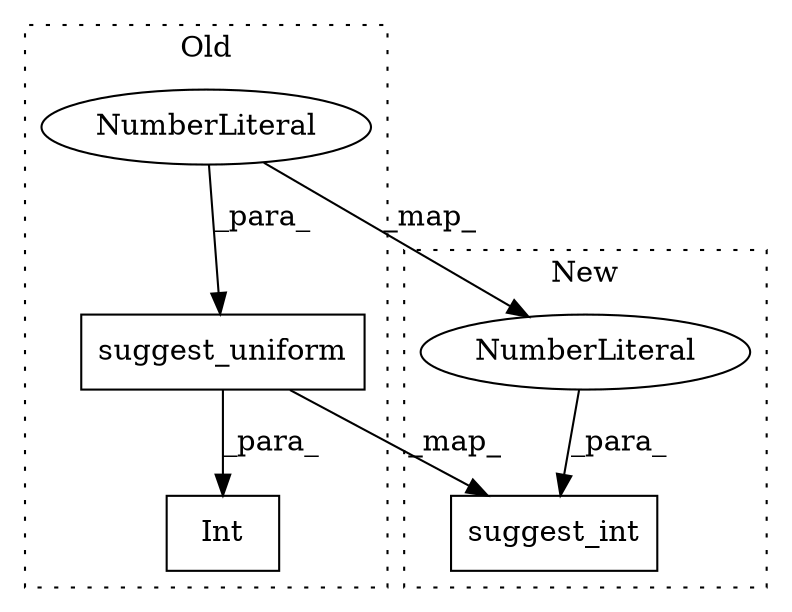 digraph G {
subgraph cluster0 {
1 [label="suggest_uniform" a="32" s="645,675" l="16,1" shape="box"];
3 [label="Int" a="32" s="635,676" l="4,1" shape="box"];
5 [label="NumberLiteral" a="34" s="674" l="1" shape="ellipse"];
label = "Old";
style="dotted";
}
subgraph cluster1 {
2 [label="suggest_int" a="32" s="641,667" l="12,1" shape="box"];
4 [label="NumberLiteral" a="34" s="666" l="1" shape="ellipse"];
label = "New";
style="dotted";
}
1 -> 3 [label="_para_"];
1 -> 2 [label="_map_"];
4 -> 2 [label="_para_"];
5 -> 1 [label="_para_"];
5 -> 4 [label="_map_"];
}